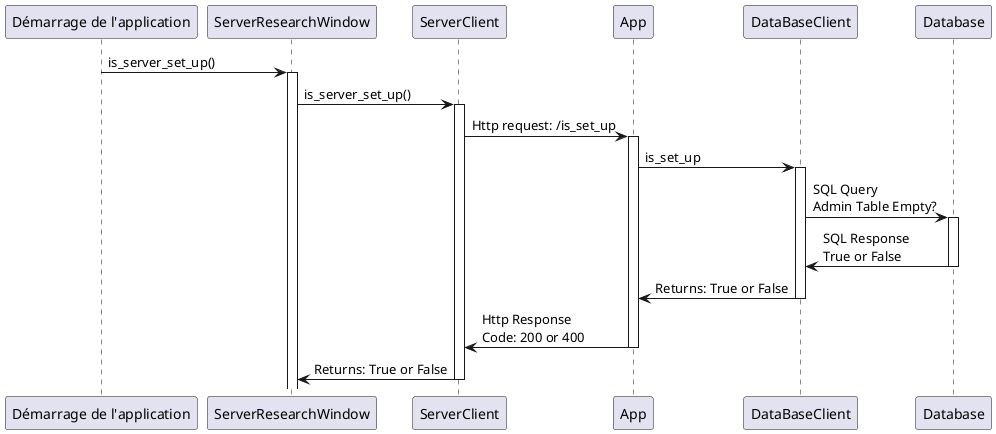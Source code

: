 @startuml
participant "Démarrage de l'application" as AppStart
participant "ServerResearchWindow" as SRW
participant "ServerClient" as SC
participant "App"
participant "DataBaseClient" as DBC
participant "Database" as DB

AppStart -> SRW : is_server_set_up()
activate SRW

SRW -> SC : is_server_set_up()
activate SC

SC -> App : Http request: /is_set_up
activate App

App -> DBC : is_set_up
activate DBC

DBC -> DB : SQL Query\nAdmin Table Empty?
activate DB

DB -> DBC : SQL Response\nTrue or False
deactivate DB

DBC -> App : Returns: True or False
deactivate DBC

App -> SC : Http Response\nCode: 200 or 400 
deactivate App

SC -> SRW : Returns: True or False
deactivate SC
@enduml